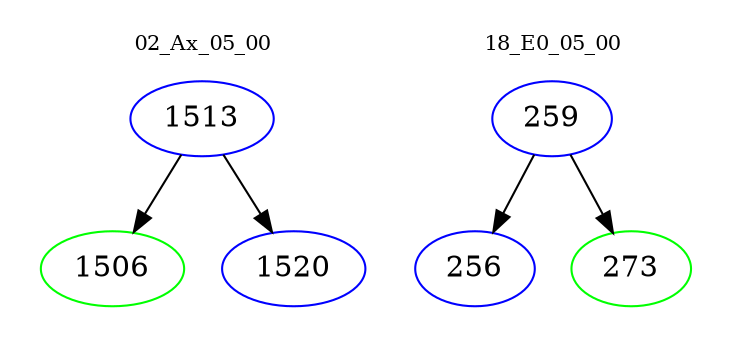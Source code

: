 digraph{
subgraph cluster_0 {
color = white
label = "02_Ax_05_00";
fontsize=10;
T0_1513 [label="1513", color="blue"]
T0_1513 -> T0_1506 [color="black"]
T0_1506 [label="1506", color="green"]
T0_1513 -> T0_1520 [color="black"]
T0_1520 [label="1520", color="blue"]
}
subgraph cluster_1 {
color = white
label = "18_E0_05_00";
fontsize=10;
T1_259 [label="259", color="blue"]
T1_259 -> T1_256 [color="black"]
T1_256 [label="256", color="blue"]
T1_259 -> T1_273 [color="black"]
T1_273 [label="273", color="green"]
}
}
